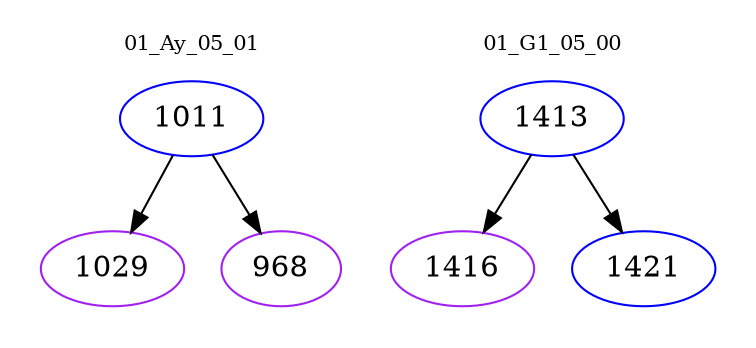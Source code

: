 digraph{
subgraph cluster_0 {
color = white
label = "01_Ay_05_01";
fontsize=10;
T0_1011 [label="1011", color="blue"]
T0_1011 -> T0_1029 [color="black"]
T0_1029 [label="1029", color="purple"]
T0_1011 -> T0_968 [color="black"]
T0_968 [label="968", color="purple"]
}
subgraph cluster_1 {
color = white
label = "01_G1_05_00";
fontsize=10;
T1_1413 [label="1413", color="blue"]
T1_1413 -> T1_1416 [color="black"]
T1_1416 [label="1416", color="purple"]
T1_1413 -> T1_1421 [color="black"]
T1_1421 [label="1421", color="blue"]
}
}
